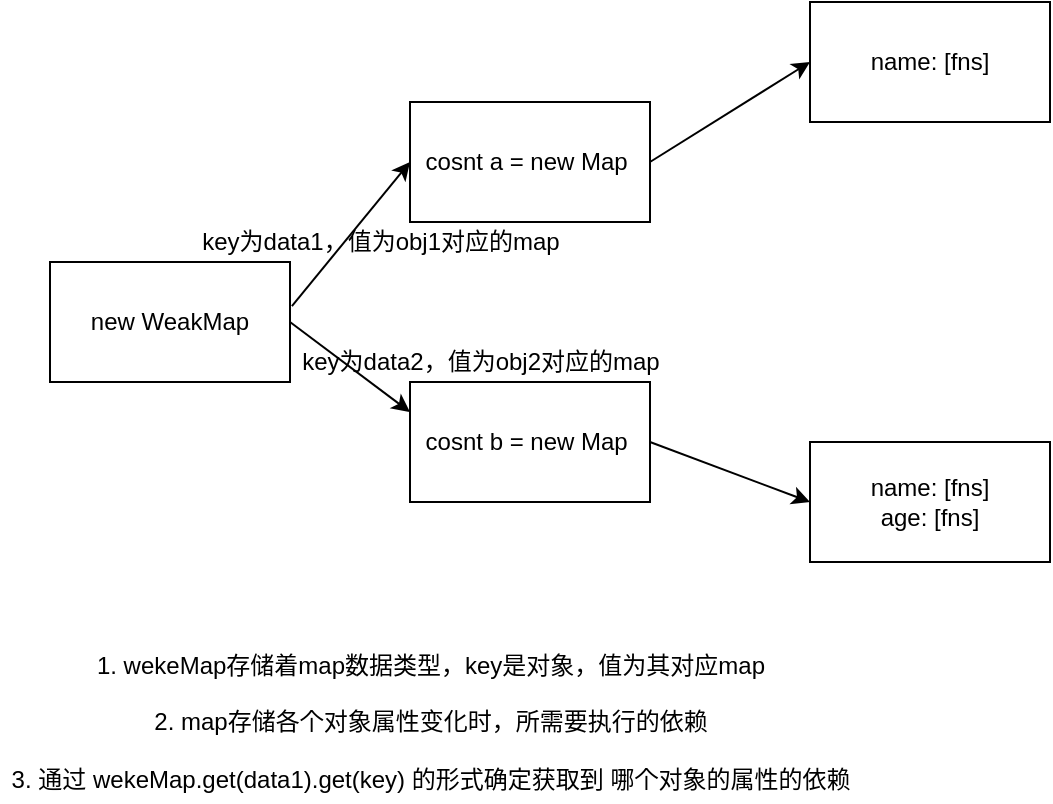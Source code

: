 <mxfile>
    <diagram id="fZVODWFGN5g1Yc2NUmoc" name="第 1 页">
        <mxGraphModel dx="966" dy="860" grid="1" gridSize="10" guides="1" tooltips="1" connect="1" arrows="1" fold="1" page="1" pageScale="1" pageWidth="827" pageHeight="1169" math="0" shadow="0">
            <root>
                <mxCell id="0"/>
                <mxCell id="1" parent="0"/>
                <mxCell id="2" value="new WeakMap" style="rounded=0;whiteSpace=wrap;html=1;" vertex="1" parent="1">
                    <mxGeometry x="60" y="420" width="120" height="60" as="geometry"/>
                </mxCell>
                <mxCell id="3" value="cosnt a = new Map&amp;nbsp;" style="rounded=0;whiteSpace=wrap;html=1;" vertex="1" parent="1">
                    <mxGeometry x="240" y="340" width="120" height="60" as="geometry"/>
                </mxCell>
                <mxCell id="5" value="cosnt b = new Map&amp;nbsp;" style="rounded=0;whiteSpace=wrap;html=1;" vertex="1" parent="1">
                    <mxGeometry x="240" y="480" width="120" height="60" as="geometry"/>
                </mxCell>
                <mxCell id="6" value="" style="endArrow=classic;html=1;entryX=0;entryY=0.5;entryDx=0;entryDy=0;exitX=1.008;exitY=0.367;exitDx=0;exitDy=0;exitPerimeter=0;" edge="1" parent="1" source="2" target="3">
                    <mxGeometry width="50" height="50" relative="1" as="geometry">
                        <mxPoint x="390" y="460" as="sourcePoint"/>
                        <mxPoint x="440" y="410" as="targetPoint"/>
                        <Array as="points"/>
                    </mxGeometry>
                </mxCell>
                <mxCell id="7" value="" style="endArrow=classic;html=1;entryX=0;entryY=0.25;entryDx=0;entryDy=0;exitX=1;exitY=0.5;exitDx=0;exitDy=0;" edge="1" parent="1" source="2" target="5">
                    <mxGeometry width="50" height="50" relative="1" as="geometry">
                        <mxPoint x="190.96" y="452.02" as="sourcePoint"/>
                        <mxPoint x="250" y="380" as="targetPoint"/>
                        <Array as="points"/>
                    </mxGeometry>
                </mxCell>
                <mxCell id="8" value="name: [fns]" style="rounded=0;whiteSpace=wrap;html=1;" vertex="1" parent="1">
                    <mxGeometry x="440" y="290" width="120" height="60" as="geometry"/>
                </mxCell>
                <mxCell id="9" value="name: [fns]&lt;br&gt;age: [fns]" style="rounded=0;whiteSpace=wrap;html=1;" vertex="1" parent="1">
                    <mxGeometry x="440" y="510" width="120" height="60" as="geometry"/>
                </mxCell>
                <mxCell id="10" value="" style="endArrow=classic;html=1;exitX=1;exitY=0.5;exitDx=0;exitDy=0;" edge="1" parent="1" source="3">
                    <mxGeometry width="50" height="50" relative="1" as="geometry">
                        <mxPoint x="390" y="370" as="sourcePoint"/>
                        <mxPoint x="440" y="320" as="targetPoint"/>
                    </mxGeometry>
                </mxCell>
                <mxCell id="11" value="" style="endArrow=classic;html=1;exitX=1;exitY=0.5;exitDx=0;exitDy=0;entryX=0;entryY=0.5;entryDx=0;entryDy=0;" edge="1" parent="1" target="9">
                    <mxGeometry width="50" height="50" relative="1" as="geometry">
                        <mxPoint x="360" y="510" as="sourcePoint"/>
                        <mxPoint x="430" y="530" as="targetPoint"/>
                    </mxGeometry>
                </mxCell>
                <mxCell id="12" value="1. wekeMap存储着map数据类型，key是对象，值为其对应map&lt;br&gt;&lt;br&gt;2. map存储各个对象属性变化时，所需要执行的依赖&lt;br&gt;&lt;br&gt;3. 通过 wekeMap.get(data1).get(key) 的形式确定获取到 哪个对象的属性的依赖" style="text;html=1;align=center;verticalAlign=middle;resizable=0;points=[];autosize=1;strokeColor=none;" vertex="1" parent="1">
                    <mxGeometry x="35" y="610" width="430" height="80" as="geometry"/>
                </mxCell>
                <mxCell id="14" value="key为data1，值为obj1对应的map" style="text;html=1;align=center;verticalAlign=middle;resizable=0;points=[];autosize=1;strokeColor=none;" vertex="1" parent="1">
                    <mxGeometry x="130" y="400" width="190" height="20" as="geometry"/>
                </mxCell>
                <mxCell id="15" value="key为data2，值为obj2对应的map" style="text;html=1;align=center;verticalAlign=middle;resizable=0;points=[];autosize=1;strokeColor=none;" vertex="1" parent="1">
                    <mxGeometry x="180" y="460" width="190" height="20" as="geometry"/>
                </mxCell>
            </root>
        </mxGraphModel>
    </diagram>
</mxfile>